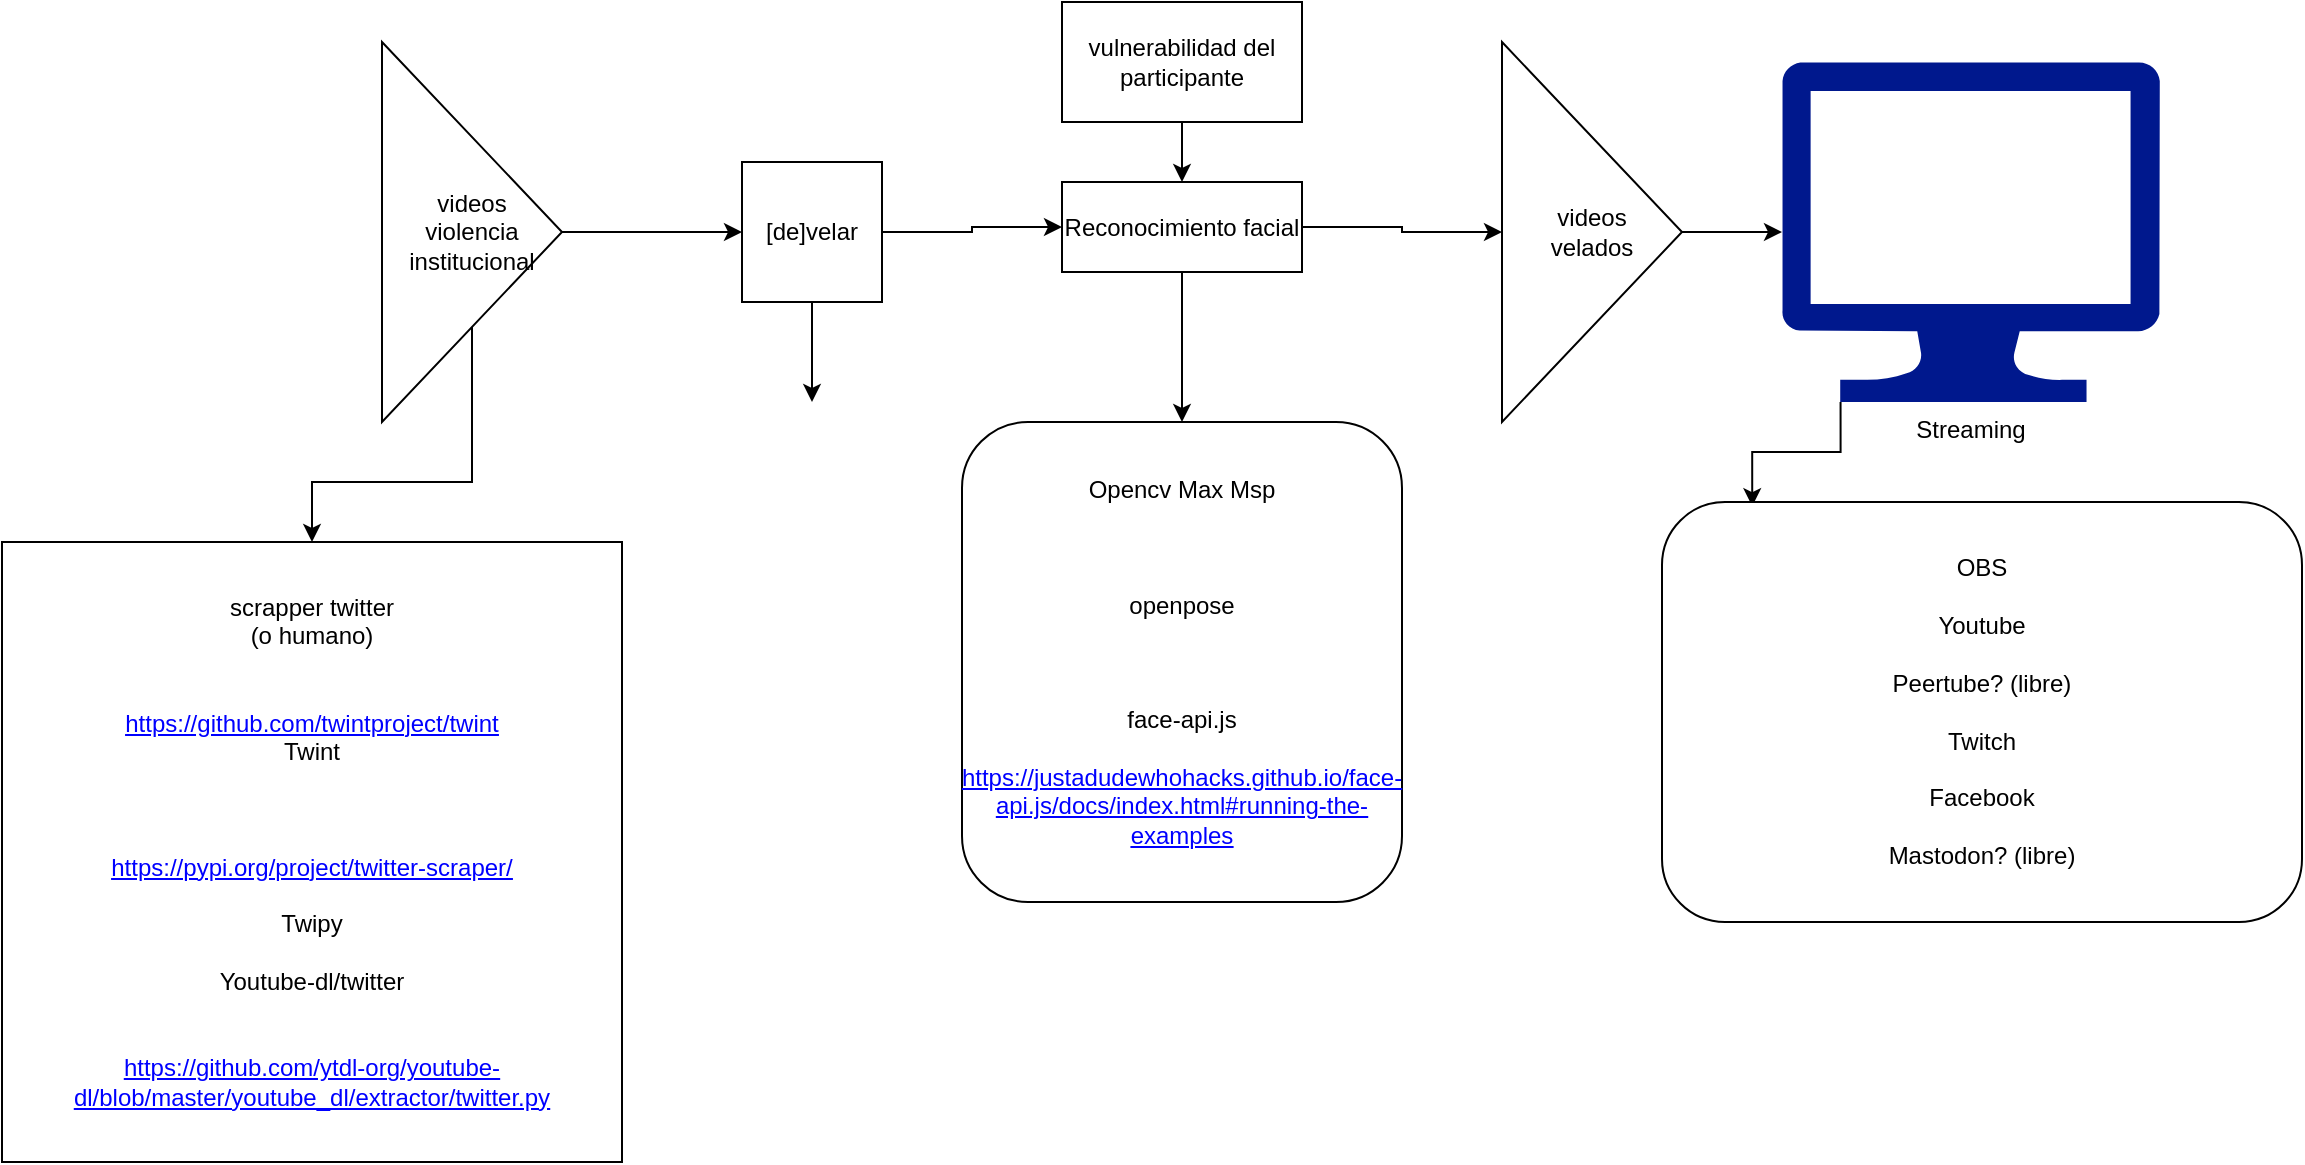 <mxfile version="13.10.7" type="github">
  <diagram id="df4LoSMx6PirMKs4pR7R" name="Page-1">
    <mxGraphModel dx="1718" dy="1587" grid="1" gridSize="10" guides="1" tooltips="1" connect="1" arrows="1" fold="1" page="1" pageScale="1" pageWidth="850" pageHeight="1100" math="0" shadow="0">
      <root>
        <mxCell id="0" />
        <mxCell id="1" parent="0" />
        <mxCell id="53Ct0VY88A1SnN8FUH9h-12" style="edgeStyle=orthogonalEdgeStyle;rounded=0;orthogonalLoop=1;jettySize=auto;html=1;exitX=1;exitY=0.5;exitDx=0;exitDy=0;entryX=0;entryY=0.5;entryDx=0;entryDy=0;" edge="1" parent="1" source="53Ct0VY88A1SnN8FUH9h-8" target="0yU8QN1c-Rf17GfS3aar-1">
          <mxGeometry relative="1" as="geometry" />
        </mxCell>
        <mxCell id="53Ct0VY88A1SnN8FUH9h-30" style="edgeStyle=orthogonalEdgeStyle;rounded=0;orthogonalLoop=1;jettySize=auto;html=1;exitX=0.5;exitY=1;exitDx=0;exitDy=0;" edge="1" parent="1" source="53Ct0VY88A1SnN8FUH9h-8" target="53Ct0VY88A1SnN8FUH9h-29">
          <mxGeometry relative="1" as="geometry" />
        </mxCell>
        <mxCell id="53Ct0VY88A1SnN8FUH9h-8" value="[de]velar" style="whiteSpace=wrap;html=1;aspect=fixed;" vertex="1" parent="1">
          <mxGeometry x="330" y="20" width="70" height="70" as="geometry" />
        </mxCell>
        <mxCell id="53Ct0VY88A1SnN8FUH9h-11" style="edgeStyle=orthogonalEdgeStyle;rounded=0;orthogonalLoop=1;jettySize=auto;html=1;exitX=1;exitY=0.5;exitDx=0;exitDy=0;entryX=0;entryY=0.5;entryDx=0;entryDy=0;" edge="1" parent="1" source="53Ct0VY88A1SnN8FUH9h-9" target="53Ct0VY88A1SnN8FUH9h-8">
          <mxGeometry relative="1" as="geometry" />
        </mxCell>
        <mxCell id="53Ct0VY88A1SnN8FUH9h-15" style="edgeStyle=orthogonalEdgeStyle;rounded=0;orthogonalLoop=1;jettySize=auto;html=1;exitX=1;exitY=0.5;exitDx=0;exitDy=0;" edge="1" parent="1" source="0yU8QN1c-Rf17GfS3aar-1" target="53Ct0VY88A1SnN8FUH9h-14">
          <mxGeometry relative="1" as="geometry" />
        </mxCell>
        <mxCell id="53Ct0VY88A1SnN8FUH9h-19" style="edgeStyle=orthogonalEdgeStyle;rounded=0;orthogonalLoop=1;jettySize=auto;html=1;exitX=0.5;exitY=1;exitDx=0;exitDy=0;entryX=0.5;entryY=0;entryDx=0;entryDy=0;" edge="1" parent="1" source="0yU8QN1c-Rf17GfS3aar-1" target="53Ct0VY88A1SnN8FUH9h-18">
          <mxGeometry relative="1" as="geometry" />
        </mxCell>
        <mxCell id="0yU8QN1c-Rf17GfS3aar-1" value="Reconocimiento facial" style="rounded=0;whiteSpace=wrap;html=1;" vertex="1" parent="1">
          <mxGeometry x="490" y="30" width="120" height="45" as="geometry" />
        </mxCell>
        <mxCell id="53Ct0VY88A1SnN8FUH9h-16" style="edgeStyle=orthogonalEdgeStyle;rounded=0;orthogonalLoop=1;jettySize=auto;html=1;exitX=0.5;exitY=1;exitDx=0;exitDy=0;" edge="1" parent="1" source="53Ct0VY88A1SnN8FUH9h-9" target="53Ct0VY88A1SnN8FUH9h-10">
          <mxGeometry relative="1" as="geometry" />
        </mxCell>
        <mxCell id="53Ct0VY88A1SnN8FUH9h-9" value="&lt;div&gt;videos&lt;/div&gt;&lt;div&gt;violencia institucional&lt;br&gt;&lt;/div&gt;" style="triangle;whiteSpace=wrap;html=1;" vertex="1" parent="1">
          <mxGeometry x="150" y="-40" width="90" height="190" as="geometry" />
        </mxCell>
        <mxCell id="53Ct0VY88A1SnN8FUH9h-10" value="&lt;div&gt;scrapper twitter&lt;/div&gt;&lt;div&gt;(o humano)&lt;/div&gt;&lt;div&gt;&lt;br/&gt;&lt;br/&gt;&lt;p style=&quot;margin-top: 0px ; margin-bottom: 0px ; margin-left: 0px ; margin-right: 0px ; text-indent: 0px&quot;&gt;&lt;a href=&quot;https://github.com/twintproject/twint&quot;&gt;&lt;span style=&quot;text-decoration: underline ; color: #0000ff&quot;&gt;https://github.com/twintproject/twint&lt;/span&gt;&lt;/a&gt; &lt;/p&gt;&lt;/div&gt;&lt;div&gt;Twint&lt;/div&gt;&lt;div&gt;&lt;br&gt;&lt;/div&gt;&lt;div&gt;&lt;br/&gt;&lt;br/&gt;&lt;p style=&quot;margin-top: 0px ; margin-bottom: 0px ; margin-left: 0px ; margin-right: 0px ; text-indent: 0px&quot;&gt;&lt;a href=&quot;https://pypi.org/project/twitter-scraper/&quot;&gt;&lt;span style=&quot;text-decoration: underline ; color: #0000ff&quot;&gt;https://pypi.org/project/twitter-scraper/&lt;/span&gt;&lt;/a&gt; &lt;/p&gt;&lt;/div&gt;&lt;div&gt;&lt;br&gt;&lt;/div&gt;&lt;div&gt;Twipy&lt;/div&gt;&lt;div&gt;&lt;br&gt;&lt;/div&gt;&lt;div&gt;Youtube-dl/twitter&lt;/div&gt;&lt;div&gt;&lt;br/&gt;&lt;br/&gt;&lt;p style=&quot;margin-top: 0px ; margin-bottom: 0px ; margin-left: 0px ; margin-right: 0px ; text-indent: 0px&quot;&gt;&lt;a href=&quot;https://github.com/ytdl-org/youtube-dl/blob/master/youtube_dl/extractor/twitter.py&quot;&gt;&lt;span style=&quot;text-decoration: underline ; color: #0000ff&quot;&gt;https://github.com/ytdl-org/youtube-dl/blob/master/youtube_dl/extractor/twitter.py&lt;/span&gt;&lt;/a&gt; &lt;/p&gt;&lt;/div&gt;" style="whiteSpace=wrap;html=1;aspect=fixed;" vertex="1" parent="1">
          <mxGeometry x="-40" y="210" width="310" height="310" as="geometry" />
        </mxCell>
        <mxCell id="53Ct0VY88A1SnN8FUH9h-24" style="edgeStyle=orthogonalEdgeStyle;rounded=0;orthogonalLoop=1;jettySize=auto;html=1;exitX=1;exitY=0.5;exitDx=0;exitDy=0;entryX=0;entryY=0.5;entryDx=0;entryDy=0;entryPerimeter=0;" edge="1" parent="1" source="53Ct0VY88A1SnN8FUH9h-14" target="53Ct0VY88A1SnN8FUH9h-23">
          <mxGeometry relative="1" as="geometry" />
        </mxCell>
        <mxCell id="53Ct0VY88A1SnN8FUH9h-14" value="&lt;div&gt;videos&lt;/div&gt;&lt;div&gt;velados&lt;br&gt;&lt;/div&gt;" style="triangle;whiteSpace=wrap;html=1;" vertex="1" parent="1">
          <mxGeometry x="710" y="-40" width="90" height="190" as="geometry" />
        </mxCell>
        <mxCell id="53Ct0VY88A1SnN8FUH9h-18" value="&lt;div&gt;Opencv Max Msp&lt;br&gt;&lt;/div&gt;&lt;div&gt;&lt;br&gt;&lt;/div&gt;&lt;div&gt;&lt;br&gt;&lt;/div&gt;&lt;div&gt;&lt;br&gt;&lt;/div&gt;&lt;div&gt;openpose&lt;/div&gt;&lt;div&gt;&lt;br&gt;&lt;/div&gt;&lt;div&gt;&lt;br&gt;&lt;/div&gt;&lt;div&gt;&lt;br&gt;&lt;/div&gt;&lt;div&gt;face-api.js&lt;/div&gt;&lt;div&gt;&lt;br&gt;&lt;/div&gt;&lt;p style=&quot;margin-top: 0px ; margin-bottom: 0px ; margin-left: 0px ; margin-right: 0px ; text-indent: 0px&quot;&gt;&lt;a href=&quot;https://justadudewhohacks.github.io/face-api.js/docs/index.html#running-the-examples&quot;&gt;&lt;span style=&quot;text-decoration: underline ; color: #0000ff&quot;&gt;https://justadudewhohacks.github.io/face-api.js/docs/index.html#running-the-examples&lt;/span&gt;&lt;/a&gt; &lt;/p&gt;" style="rounded=1;whiteSpace=wrap;html=1;" vertex="1" parent="1">
          <mxGeometry x="440" y="150" width="220" height="240" as="geometry" />
        </mxCell>
        <mxCell id="53Ct0VY88A1SnN8FUH9h-26" style="edgeStyle=orthogonalEdgeStyle;rounded=0;orthogonalLoop=1;jettySize=auto;html=1;exitX=0.155;exitY=1;exitDx=0;exitDy=0;exitPerimeter=0;entryX=0.141;entryY=0.01;entryDx=0;entryDy=0;entryPerimeter=0;" edge="1" parent="1" source="53Ct0VY88A1SnN8FUH9h-23" target="53Ct0VY88A1SnN8FUH9h-25">
          <mxGeometry relative="1" as="geometry" />
        </mxCell>
        <mxCell id="53Ct0VY88A1SnN8FUH9h-23" value="Streaming" style="aspect=fixed;pointerEvents=1;shadow=0;dashed=0;html=1;strokeColor=none;labelPosition=center;verticalLabelPosition=bottom;verticalAlign=top;align=center;fillColor=#00188D;shape=mxgraph.azure.computer" vertex="1" parent="1">
          <mxGeometry x="850" y="-30" width="188.89" height="170" as="geometry" />
        </mxCell>
        <mxCell id="53Ct0VY88A1SnN8FUH9h-25" value="&lt;div&gt;OBS &lt;br&gt;&lt;/div&gt;&lt;div&gt;&lt;br&gt;&lt;/div&gt;&lt;div&gt;Youtube&lt;/div&gt;&lt;div&gt;&lt;br&gt;&lt;/div&gt;&lt;div&gt;Peertube? (libre)&lt;br&gt;&lt;/div&gt;&lt;div&gt;&lt;br&gt;&lt;/div&gt;&lt;div&gt;Twitch&lt;/div&gt;&lt;div&gt;&lt;br&gt;&lt;/div&gt;&lt;div&gt;Facebook&lt;/div&gt;&lt;div&gt;&lt;br&gt;&lt;/div&gt;&lt;div&gt;Mastodon? (libre)&lt;br&gt;&lt;/div&gt;" style="rounded=1;whiteSpace=wrap;html=1;" vertex="1" parent="1">
          <mxGeometry x="790" y="190" width="320" height="210" as="geometry" />
        </mxCell>
        <mxCell id="53Ct0VY88A1SnN8FUH9h-29" value="" style="shape=image;html=1;verticalAlign=top;verticalLabelPosition=bottom;labelBackgroundColor=#ffffff;imageAspect=0;aspect=fixed;image=https://cdn0.iconfinder.com/data/icons/basic-web-ui-elements/295/visualization-128.png" vertex="1" parent="1">
          <mxGeometry x="301" y="140" width="128" height="128" as="geometry" />
        </mxCell>
        <mxCell id="4-Iec578KEl6bS0YxzSe-2" value="" style="edgeStyle=orthogonalEdgeStyle;rounded=0;orthogonalLoop=1;jettySize=auto;html=1;" edge="1" parent="1" source="4-Iec578KEl6bS0YxzSe-1" target="0yU8QN1c-Rf17GfS3aar-1">
          <mxGeometry relative="1" as="geometry" />
        </mxCell>
        <mxCell id="4-Iec578KEl6bS0YxzSe-1" value="vulnerabilidad del participante" style="rounded=0;whiteSpace=wrap;html=1;" vertex="1" parent="1">
          <mxGeometry x="490" y="-60" width="120" height="60" as="geometry" />
        </mxCell>
      </root>
    </mxGraphModel>
  </diagram>
</mxfile>
